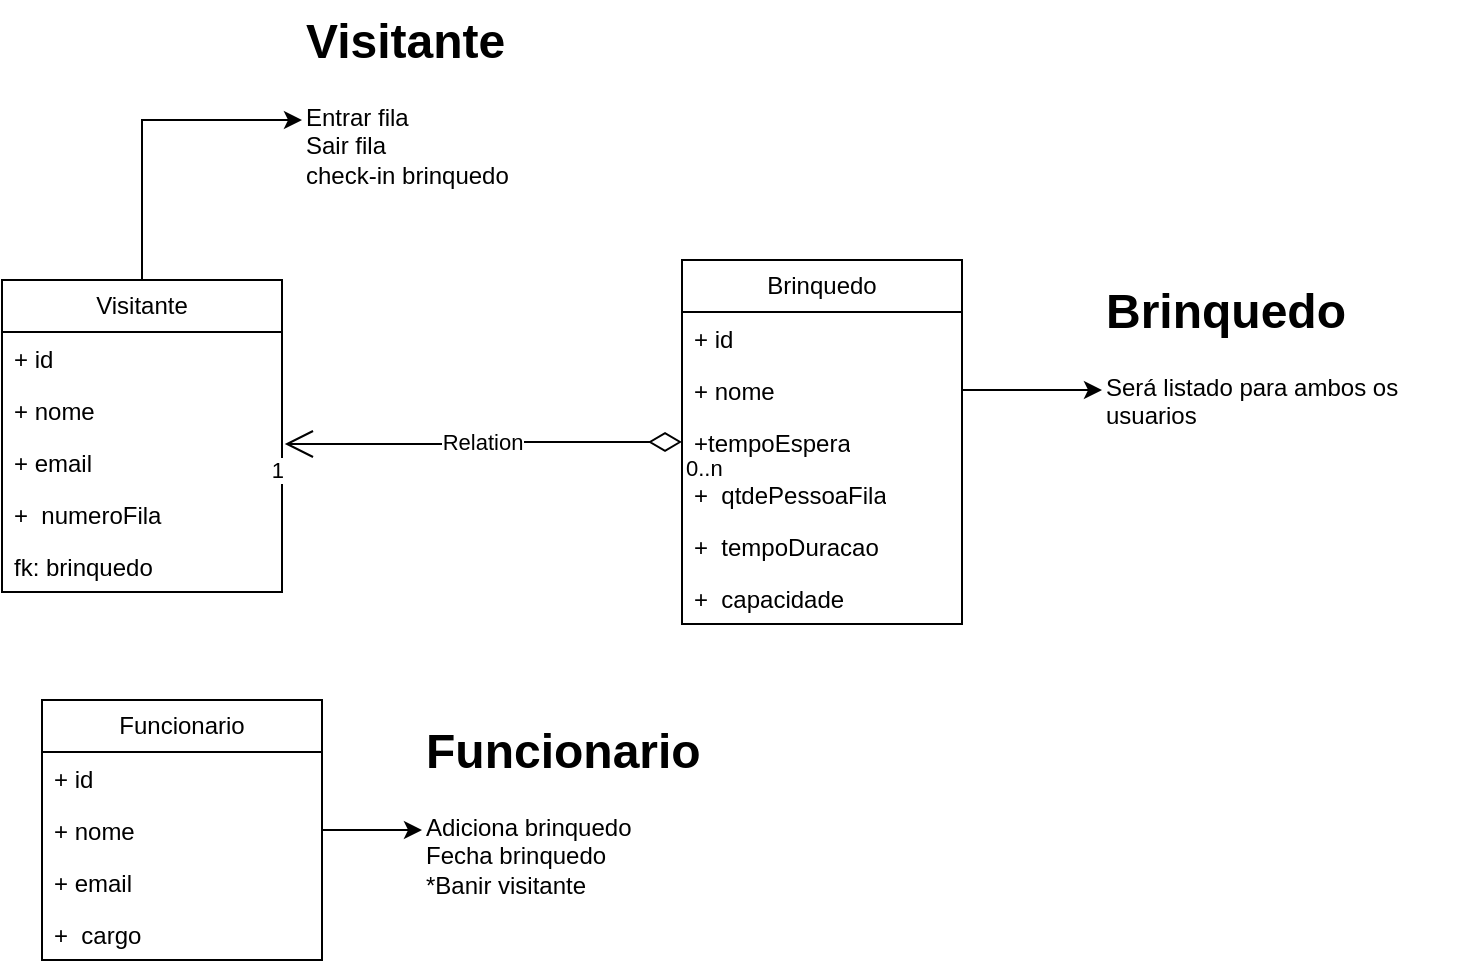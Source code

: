 <mxfile version="24.8.6">
  <diagram name="Página-1" id="mVfJbHa0WhxVC2eplYZP">
    <mxGraphModel dx="1393" dy="755" grid="1" gridSize="10" guides="1" tooltips="1" connect="1" arrows="1" fold="1" page="1" pageScale="1" pageWidth="827" pageHeight="1169" math="0" shadow="0">
      <root>
        <mxCell id="0" />
        <mxCell id="1" parent="0" />
        <mxCell id="TFCIqe-WjmWBxuD6mcXP-5" value="Brinquedo" style="swimlane;fontStyle=0;childLayout=stackLayout;horizontal=1;startSize=26;fillColor=none;horizontalStack=0;resizeParent=1;resizeParentMax=0;resizeLast=0;collapsible=1;marginBottom=0;whiteSpace=wrap;html=1;" parent="1" vertex="1">
          <mxGeometry x="400" y="150" width="140" height="182" as="geometry" />
        </mxCell>
        <mxCell id="TFCIqe-WjmWBxuD6mcXP-19" value="+ id" style="text;strokeColor=none;fillColor=none;align=left;verticalAlign=top;spacingLeft=4;spacingRight=4;overflow=hidden;rotatable=0;points=[[0,0.5],[1,0.5]];portConstraint=eastwest;whiteSpace=wrap;html=1;" parent="TFCIqe-WjmWBxuD6mcXP-5" vertex="1">
          <mxGeometry y="26" width="140" height="26" as="geometry" />
        </mxCell>
        <mxCell id="TFCIqe-WjmWBxuD6mcXP-6" value="+ nome" style="text;strokeColor=none;fillColor=none;align=left;verticalAlign=top;spacingLeft=4;spacingRight=4;overflow=hidden;rotatable=0;points=[[0,0.5],[1,0.5]];portConstraint=eastwest;whiteSpace=wrap;html=1;" parent="TFCIqe-WjmWBxuD6mcXP-5" vertex="1">
          <mxGeometry y="52" width="140" height="26" as="geometry" />
        </mxCell>
        <mxCell id="TFCIqe-WjmWBxuD6mcXP-7" value="+tempoEspera" style="text;strokeColor=none;fillColor=none;align=left;verticalAlign=top;spacingLeft=4;spacingRight=4;overflow=hidden;rotatable=0;points=[[0,0.5],[1,0.5]];portConstraint=eastwest;whiteSpace=wrap;html=1;" parent="TFCIqe-WjmWBxuD6mcXP-5" vertex="1">
          <mxGeometry y="78" width="140" height="26" as="geometry" />
        </mxCell>
        <mxCell id="TFCIqe-WjmWBxuD6mcXP-8" value="+&amp;nbsp; qtdePessoaFila" style="text;strokeColor=none;fillColor=none;align=left;verticalAlign=top;spacingLeft=4;spacingRight=4;overflow=hidden;rotatable=0;points=[[0,0.5],[1,0.5]];portConstraint=eastwest;whiteSpace=wrap;html=1;" parent="TFCIqe-WjmWBxuD6mcXP-5" vertex="1">
          <mxGeometry y="104" width="140" height="26" as="geometry" />
        </mxCell>
        <mxCell id="TFCIqe-WjmWBxuD6mcXP-38" value="+&amp;nbsp; tempoDuracao" style="text;strokeColor=none;fillColor=none;align=left;verticalAlign=top;spacingLeft=4;spacingRight=4;overflow=hidden;rotatable=0;points=[[0,0.5],[1,0.5]];portConstraint=eastwest;whiteSpace=wrap;html=1;" parent="TFCIqe-WjmWBxuD6mcXP-5" vertex="1">
          <mxGeometry y="130" width="140" height="26" as="geometry" />
        </mxCell>
        <mxCell id="TFCIqe-WjmWBxuD6mcXP-9" value="+&amp;nbsp; capacidade" style="text;strokeColor=none;fillColor=none;align=left;verticalAlign=top;spacingLeft=4;spacingRight=4;overflow=hidden;rotatable=0;points=[[0,0.5],[1,0.5]];portConstraint=eastwest;whiteSpace=wrap;html=1;" parent="TFCIqe-WjmWBxuD6mcXP-5" vertex="1">
          <mxGeometry y="156" width="140" height="26" as="geometry" />
        </mxCell>
        <mxCell id="TFCIqe-WjmWBxuD6mcXP-11" value="Funcionario" style="swimlane;fontStyle=0;childLayout=stackLayout;horizontal=1;startSize=26;fillColor=none;horizontalStack=0;resizeParent=1;resizeParentMax=0;resizeLast=0;collapsible=1;marginBottom=0;whiteSpace=wrap;html=1;" parent="1" vertex="1">
          <mxGeometry x="80" y="370" width="140" height="130" as="geometry" />
        </mxCell>
        <mxCell id="TFCIqe-WjmWBxuD6mcXP-23" value="+ id" style="text;strokeColor=none;fillColor=none;align=left;verticalAlign=top;spacingLeft=4;spacingRight=4;overflow=hidden;rotatable=0;points=[[0,0.5],[1,0.5]];portConstraint=eastwest;whiteSpace=wrap;html=1;" parent="TFCIqe-WjmWBxuD6mcXP-11" vertex="1">
          <mxGeometry y="26" width="140" height="26" as="geometry" />
        </mxCell>
        <mxCell id="TFCIqe-WjmWBxuD6mcXP-24" value="+ nome" style="text;strokeColor=none;fillColor=none;align=left;verticalAlign=top;spacingLeft=4;spacingRight=4;overflow=hidden;rotatable=0;points=[[0,0.5],[1,0.5]];portConstraint=eastwest;whiteSpace=wrap;html=1;" parent="TFCIqe-WjmWBxuD6mcXP-11" vertex="1">
          <mxGeometry y="52" width="140" height="26" as="geometry" />
        </mxCell>
        <mxCell id="TFCIqe-WjmWBxuD6mcXP-25" value="+ email" style="text;strokeColor=none;fillColor=none;align=left;verticalAlign=top;spacingLeft=4;spacingRight=4;overflow=hidden;rotatable=0;points=[[0,0.5],[1,0.5]];portConstraint=eastwest;whiteSpace=wrap;html=1;" parent="TFCIqe-WjmWBxuD6mcXP-11" vertex="1">
          <mxGeometry y="78" width="140" height="26" as="geometry" />
        </mxCell>
        <mxCell id="TFCIqe-WjmWBxuD6mcXP-12" value="+&amp;nbsp; cargo" style="text;strokeColor=none;fillColor=none;align=left;verticalAlign=top;spacingLeft=4;spacingRight=4;overflow=hidden;rotatable=0;points=[[0,0.5],[1,0.5]];portConstraint=eastwest;whiteSpace=wrap;html=1;" parent="TFCIqe-WjmWBxuD6mcXP-11" vertex="1">
          <mxGeometry y="104" width="140" height="26" as="geometry" />
        </mxCell>
        <mxCell id="TFCIqe-WjmWBxuD6mcXP-36" style="edgeStyle=orthogonalEdgeStyle;rounded=0;orthogonalLoop=1;jettySize=auto;html=1;exitX=0.5;exitY=0;exitDx=0;exitDy=0;entryX=0;entryY=0.5;entryDx=0;entryDy=0;" parent="1" source="TFCIqe-WjmWBxuD6mcXP-15" target="TFCIqe-WjmWBxuD6mcXP-35" edge="1">
          <mxGeometry relative="1" as="geometry" />
        </mxCell>
        <mxCell id="TFCIqe-WjmWBxuD6mcXP-15" value="Visitante" style="swimlane;fontStyle=0;childLayout=stackLayout;horizontal=1;startSize=26;fillColor=none;horizontalStack=0;resizeParent=1;resizeParentMax=0;resizeLast=0;collapsible=1;marginBottom=0;whiteSpace=wrap;html=1;" parent="1" vertex="1">
          <mxGeometry x="60" y="160" width="140" height="156" as="geometry" />
        </mxCell>
        <mxCell id="TFCIqe-WjmWBxuD6mcXP-29" value="+ id" style="text;strokeColor=none;fillColor=none;align=left;verticalAlign=top;spacingLeft=4;spacingRight=4;overflow=hidden;rotatable=0;points=[[0,0.5],[1,0.5]];portConstraint=eastwest;whiteSpace=wrap;html=1;" parent="TFCIqe-WjmWBxuD6mcXP-15" vertex="1">
          <mxGeometry y="26" width="140" height="26" as="geometry" />
        </mxCell>
        <mxCell id="TFCIqe-WjmWBxuD6mcXP-28" value="+ nome" style="text;strokeColor=none;fillColor=none;align=left;verticalAlign=top;spacingLeft=4;spacingRight=4;overflow=hidden;rotatable=0;points=[[0,0.5],[1,0.5]];portConstraint=eastwest;whiteSpace=wrap;html=1;" parent="TFCIqe-WjmWBxuD6mcXP-15" vertex="1">
          <mxGeometry y="52" width="140" height="26" as="geometry" />
        </mxCell>
        <mxCell id="TFCIqe-WjmWBxuD6mcXP-26" value="+ email" style="text;strokeColor=none;fillColor=none;align=left;verticalAlign=top;spacingLeft=4;spacingRight=4;overflow=hidden;rotatable=0;points=[[0,0.5],[1,0.5]];portConstraint=eastwest;whiteSpace=wrap;html=1;" parent="TFCIqe-WjmWBxuD6mcXP-15" vertex="1">
          <mxGeometry y="78" width="140" height="26" as="geometry" />
        </mxCell>
        <mxCell id="TFCIqe-WjmWBxuD6mcXP-16" value="+&amp;nbsp; numeroFila" style="text;strokeColor=none;fillColor=none;align=left;verticalAlign=top;spacingLeft=4;spacingRight=4;overflow=hidden;rotatable=0;points=[[0,0.5],[1,0.5]];portConstraint=eastwest;whiteSpace=wrap;html=1;" parent="TFCIqe-WjmWBxuD6mcXP-15" vertex="1">
          <mxGeometry y="104" width="140" height="26" as="geometry" />
        </mxCell>
        <mxCell id="TFCIqe-WjmWBxuD6mcXP-18" value="fk: brinquedo" style="text;strokeColor=none;fillColor=none;align=left;verticalAlign=top;spacingLeft=4;spacingRight=4;overflow=hidden;rotatable=0;points=[[0,0.5],[1,0.5]];portConstraint=eastwest;whiteSpace=wrap;html=1;" parent="TFCIqe-WjmWBxuD6mcXP-15" vertex="1">
          <mxGeometry y="130" width="140" height="26" as="geometry" />
        </mxCell>
        <mxCell id="TFCIqe-WjmWBxuD6mcXP-30" value="Relation" style="endArrow=open;html=1;endSize=12;startArrow=diamondThin;startSize=14;startFill=0;edgeStyle=orthogonalEdgeStyle;rounded=0;exitX=0;exitY=0.5;exitDx=0;exitDy=0;entryX=1.01;entryY=0.154;entryDx=0;entryDy=0;entryPerimeter=0;" parent="1" source="TFCIqe-WjmWBxuD6mcXP-7" target="TFCIqe-WjmWBxuD6mcXP-26" edge="1">
          <mxGeometry relative="1" as="geometry">
            <mxPoint x="330" y="340" as="sourcePoint" />
            <mxPoint x="490" y="340" as="targetPoint" />
          </mxGeometry>
        </mxCell>
        <mxCell id="TFCIqe-WjmWBxuD6mcXP-31" value="0..n" style="edgeLabel;resizable=0;html=1;align=left;verticalAlign=top;" parent="TFCIqe-WjmWBxuD6mcXP-30" connectable="0" vertex="1">
          <mxGeometry x="-1" relative="1" as="geometry" />
        </mxCell>
        <mxCell id="TFCIqe-WjmWBxuD6mcXP-32" value="1" style="edgeLabel;resizable=0;html=1;align=right;verticalAlign=top;" parent="TFCIqe-WjmWBxuD6mcXP-30" connectable="0" vertex="1">
          <mxGeometry x="1" relative="1" as="geometry" />
        </mxCell>
        <mxCell id="TFCIqe-WjmWBxuD6mcXP-33" value="&lt;h1 style=&quot;margin-top: 0px;&quot;&gt;Funcionario&lt;/h1&gt;&lt;div&gt;Adiciona brinquedo&lt;/div&gt;&lt;div&gt;Fecha brinquedo&lt;/div&gt;&lt;div&gt;*Banir visitante&lt;/div&gt;&lt;div&gt;&lt;br&gt;&lt;/div&gt;" style="text;html=1;whiteSpace=wrap;overflow=hidden;rounded=0;" parent="1" vertex="1">
          <mxGeometry x="270" y="375" width="180" height="120" as="geometry" />
        </mxCell>
        <mxCell id="TFCIqe-WjmWBxuD6mcXP-34" style="edgeStyle=orthogonalEdgeStyle;rounded=0;orthogonalLoop=1;jettySize=auto;html=1;exitX=1;exitY=0.5;exitDx=0;exitDy=0;entryX=0;entryY=0.5;entryDx=0;entryDy=0;" parent="1" source="TFCIqe-WjmWBxuD6mcXP-24" target="TFCIqe-WjmWBxuD6mcXP-33" edge="1">
          <mxGeometry relative="1" as="geometry" />
        </mxCell>
        <mxCell id="TFCIqe-WjmWBxuD6mcXP-35" value="&lt;h1 style=&quot;margin-top: 0px;&quot;&gt;Visitante&lt;/h1&gt;&lt;div&gt;Entrar fila&lt;/div&gt;&lt;div&gt;Sair fila&lt;/div&gt;&lt;div&gt;check-in brinquedo&lt;/div&gt;&lt;div&gt;&lt;br&gt;&lt;/div&gt;" style="text;html=1;whiteSpace=wrap;overflow=hidden;rounded=0;" parent="1" vertex="1">
          <mxGeometry x="210" y="20" width="180" height="120" as="geometry" />
        </mxCell>
        <mxCell id="TFCIqe-WjmWBxuD6mcXP-37" value="&lt;h1 style=&quot;margin-top: 0px;&quot;&gt;Brinquedo&lt;/h1&gt;&lt;div&gt;Será listado para ambos os usuarios&lt;/div&gt;" style="text;html=1;whiteSpace=wrap;overflow=hidden;rounded=0;" parent="1" vertex="1">
          <mxGeometry x="610" y="155" width="180" height="120" as="geometry" />
        </mxCell>
        <mxCell id="TFCIqe-WjmWBxuD6mcXP-39" style="edgeStyle=orthogonalEdgeStyle;rounded=0;orthogonalLoop=1;jettySize=auto;html=1;exitX=1;exitY=0.5;exitDx=0;exitDy=0;entryX=0;entryY=0.5;entryDx=0;entryDy=0;" parent="1" source="TFCIqe-WjmWBxuD6mcXP-6" target="TFCIqe-WjmWBxuD6mcXP-37" edge="1">
          <mxGeometry relative="1" as="geometry" />
        </mxCell>
      </root>
    </mxGraphModel>
  </diagram>
</mxfile>
